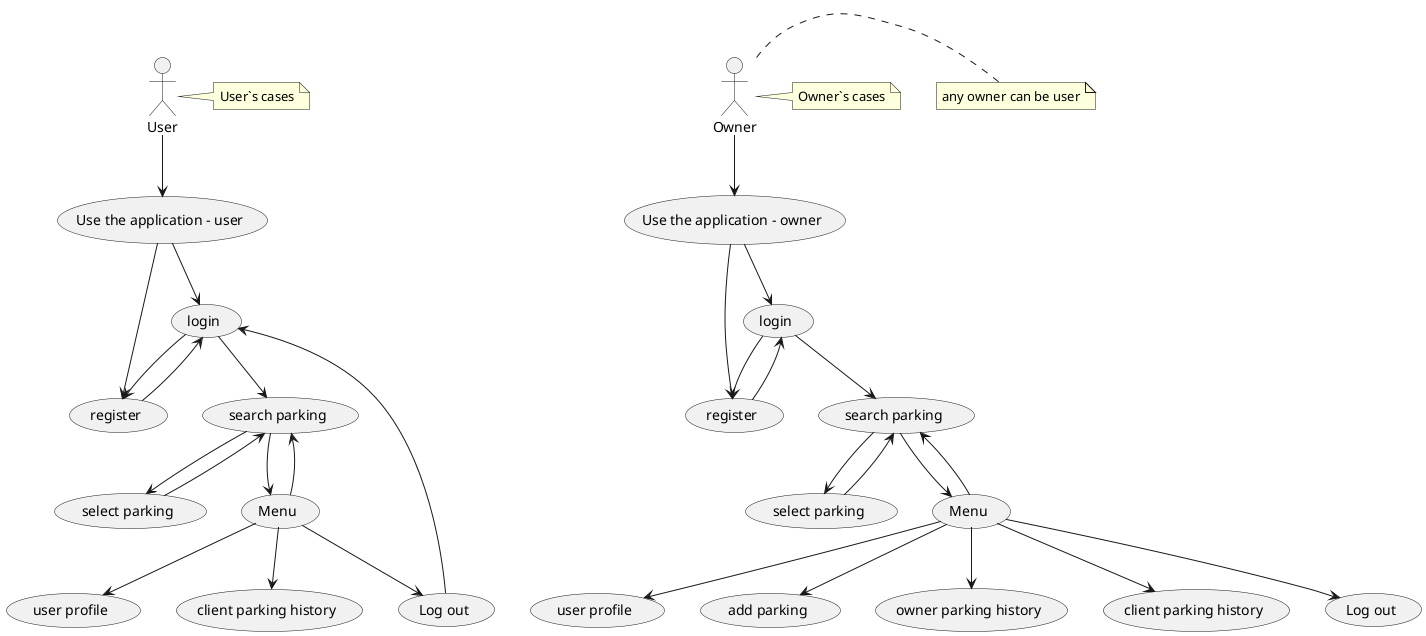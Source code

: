 @startuml
'https://plantuml.com/use-case-diagram

':Main Admin: as Admin
(Use the application - user) as (Use1)
(Use the application - owner) as (Use2)

(login)as (login1)
(login)as (login2)
(register) as (register1)
(register) as (register2)
(user profile) as (profile1)
(user profile) as (profile2)
(add parking) as (new_parking)
(search parking) as (search_parking1)
(search parking) as (search_parking2)
(select parking) as (select_parking1)
(select parking) as (select_parking2)
(owner parking history) as (owner_parking_history)
(client parking history) as (client_parking_history1)
(client parking history) as (client_parking_history2)
(Log out) as (log_out1)
(Log out) as (log_out2)
(Menu) as (menu1)
(Menu) as (menu2)

User --> (Use1)
(Use1) --> (register1)
(Use1) --> (login1)
(register1) --> (login1)
(login1) --> (register1)
(login1) --> (search_parking1)
(search_parking1) --> (select_parking1)
(select_parking1) --> (search_parking1)
(search_parking1) --> (menu1)
(menu1) --> (profile1)
(menu1) --> (search_parking1)
(menu1) --> (client_parking_history1)
(menu1) --> (log_out1)
(log_out1) --> (login1)
note right of User : User`s cases


Owner --> (Use2)
(Use2) --> (register2)
(Use2) --> (login2)
(register2) --> (login2)
(login2) --> (register2)
(login2) --> (search_parking2)
(search_parking2) --> (select_parking2)
(select_parking2) --> (search_parking2)
(search_parking2) --> (menu2)
(menu2) --> (search_parking2)
(menu2) --> (profile2)
(menu2) --> (client_parking_history2)
(menu2) --> (log_out2)
(menu2) --> (new_parking)
(menu2) --> (owner_parking_history)

note right of Owner : any owner can be user
note right of Owner : Owner`s cases

@enduml